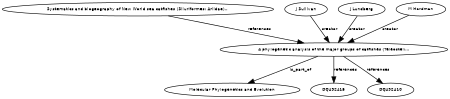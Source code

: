 digraph G {
size="3,3";
node [fontsize=7, fontname="Helvetica"];
edge [fontsize=7, fontname="Helvetica"];
node0 [label="A phylogenetic analysis of the major groups of catfishes (Teleostei:...", width=0.27433100247,height=0.27433100247];
node1 [label="Systematics and biogeography of New World sea catfishes (Siluriformes: Ariidae)...", width=0.27433100247,height=0.27433100247];
node2 [label="J Sullivan", width=0.27433100247,height=0.27433100247];
node3 [label="J Lundberg", width=0.27433100247,height=0.27433100247];
node4 [label="M Hardman", width=0.27433100247,height=0.27433100247];
node5 [label="Molecular Phylogenetics and Evolution", width=0.27433100247,height=0.27433100247];
node6 [label="DQ492415", width=0.27433100247,height=0.27433100247];
node7 [label="DQ492410", width=0.27433100247,height=0.27433100247];
node1 -> node0 [label="references"];
node2 -> node0 [label="creator"];
node3 -> node0 [label="creator"];
node4 -> node0 [label="creator"];
node0 -> node5 [label="is_part_of"];
node0 -> node6 [label="references"];
node0 -> node7 [label="references"];
}

